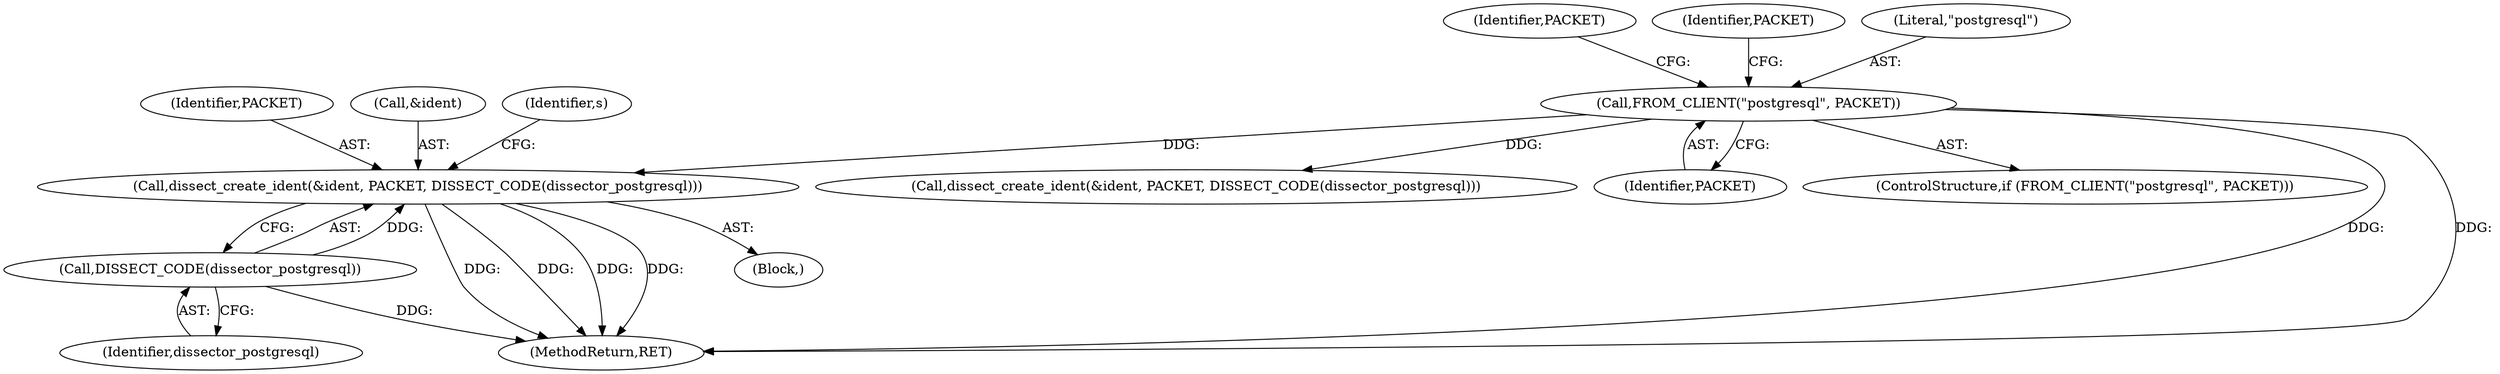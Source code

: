 digraph "0_ettercap_e3abe7d7585ecc420a7cab73313216613aadad5a@API" {
"1000475" [label="(Call,dissect_create_ident(&ident, PACKET, DISSECT_CODE(dissector_postgresql)))"];
"1000136" [label="(Call,FROM_CLIENT(\"postgresql\", PACKET))"];
"1000479" [label="(Call,DISSECT_CODE(dissector_postgresql))"];
"1000144" [label="(Identifier,PACKET)"];
"1000464" [label="(Block,)"];
"1000478" [label="(Identifier,PACKET)"];
"1000136" [label="(Call,FROM_CLIENT(\"postgresql\", PACKET))"];
"1000135" [label="(ControlStructure,if (FROM_CLIENT(\"postgresql\", PACKET)))"];
"1000469" [label="(Identifier,PACKET)"];
"1000137" [label="(Literal,\"postgresql\")"];
"1000480" [label="(Identifier,dissector_postgresql)"];
"1000476" [label="(Call,&ident)"];
"1000592" [label="(MethodReturn,RET)"];
"1000150" [label="(Call,dissect_create_ident(&ident, PACKET, DISSECT_CODE(dissector_postgresql)))"];
"1000485" [label="(Identifier,s)"];
"1000138" [label="(Identifier,PACKET)"];
"1000475" [label="(Call,dissect_create_ident(&ident, PACKET, DISSECT_CODE(dissector_postgresql)))"];
"1000479" [label="(Call,DISSECT_CODE(dissector_postgresql))"];
"1000475" -> "1000464"  [label="AST: "];
"1000475" -> "1000479"  [label="CFG: "];
"1000476" -> "1000475"  [label="AST: "];
"1000478" -> "1000475"  [label="AST: "];
"1000479" -> "1000475"  [label="AST: "];
"1000485" -> "1000475"  [label="CFG: "];
"1000475" -> "1000592"  [label="DDG: "];
"1000475" -> "1000592"  [label="DDG: "];
"1000475" -> "1000592"  [label="DDG: "];
"1000475" -> "1000592"  [label="DDG: "];
"1000136" -> "1000475"  [label="DDG: "];
"1000479" -> "1000475"  [label="DDG: "];
"1000136" -> "1000135"  [label="AST: "];
"1000136" -> "1000138"  [label="CFG: "];
"1000137" -> "1000136"  [label="AST: "];
"1000138" -> "1000136"  [label="AST: "];
"1000144" -> "1000136"  [label="CFG: "];
"1000469" -> "1000136"  [label="CFG: "];
"1000136" -> "1000592"  [label="DDG: "];
"1000136" -> "1000592"  [label="DDG: "];
"1000136" -> "1000150"  [label="DDG: "];
"1000479" -> "1000480"  [label="CFG: "];
"1000480" -> "1000479"  [label="AST: "];
"1000479" -> "1000592"  [label="DDG: "];
}
